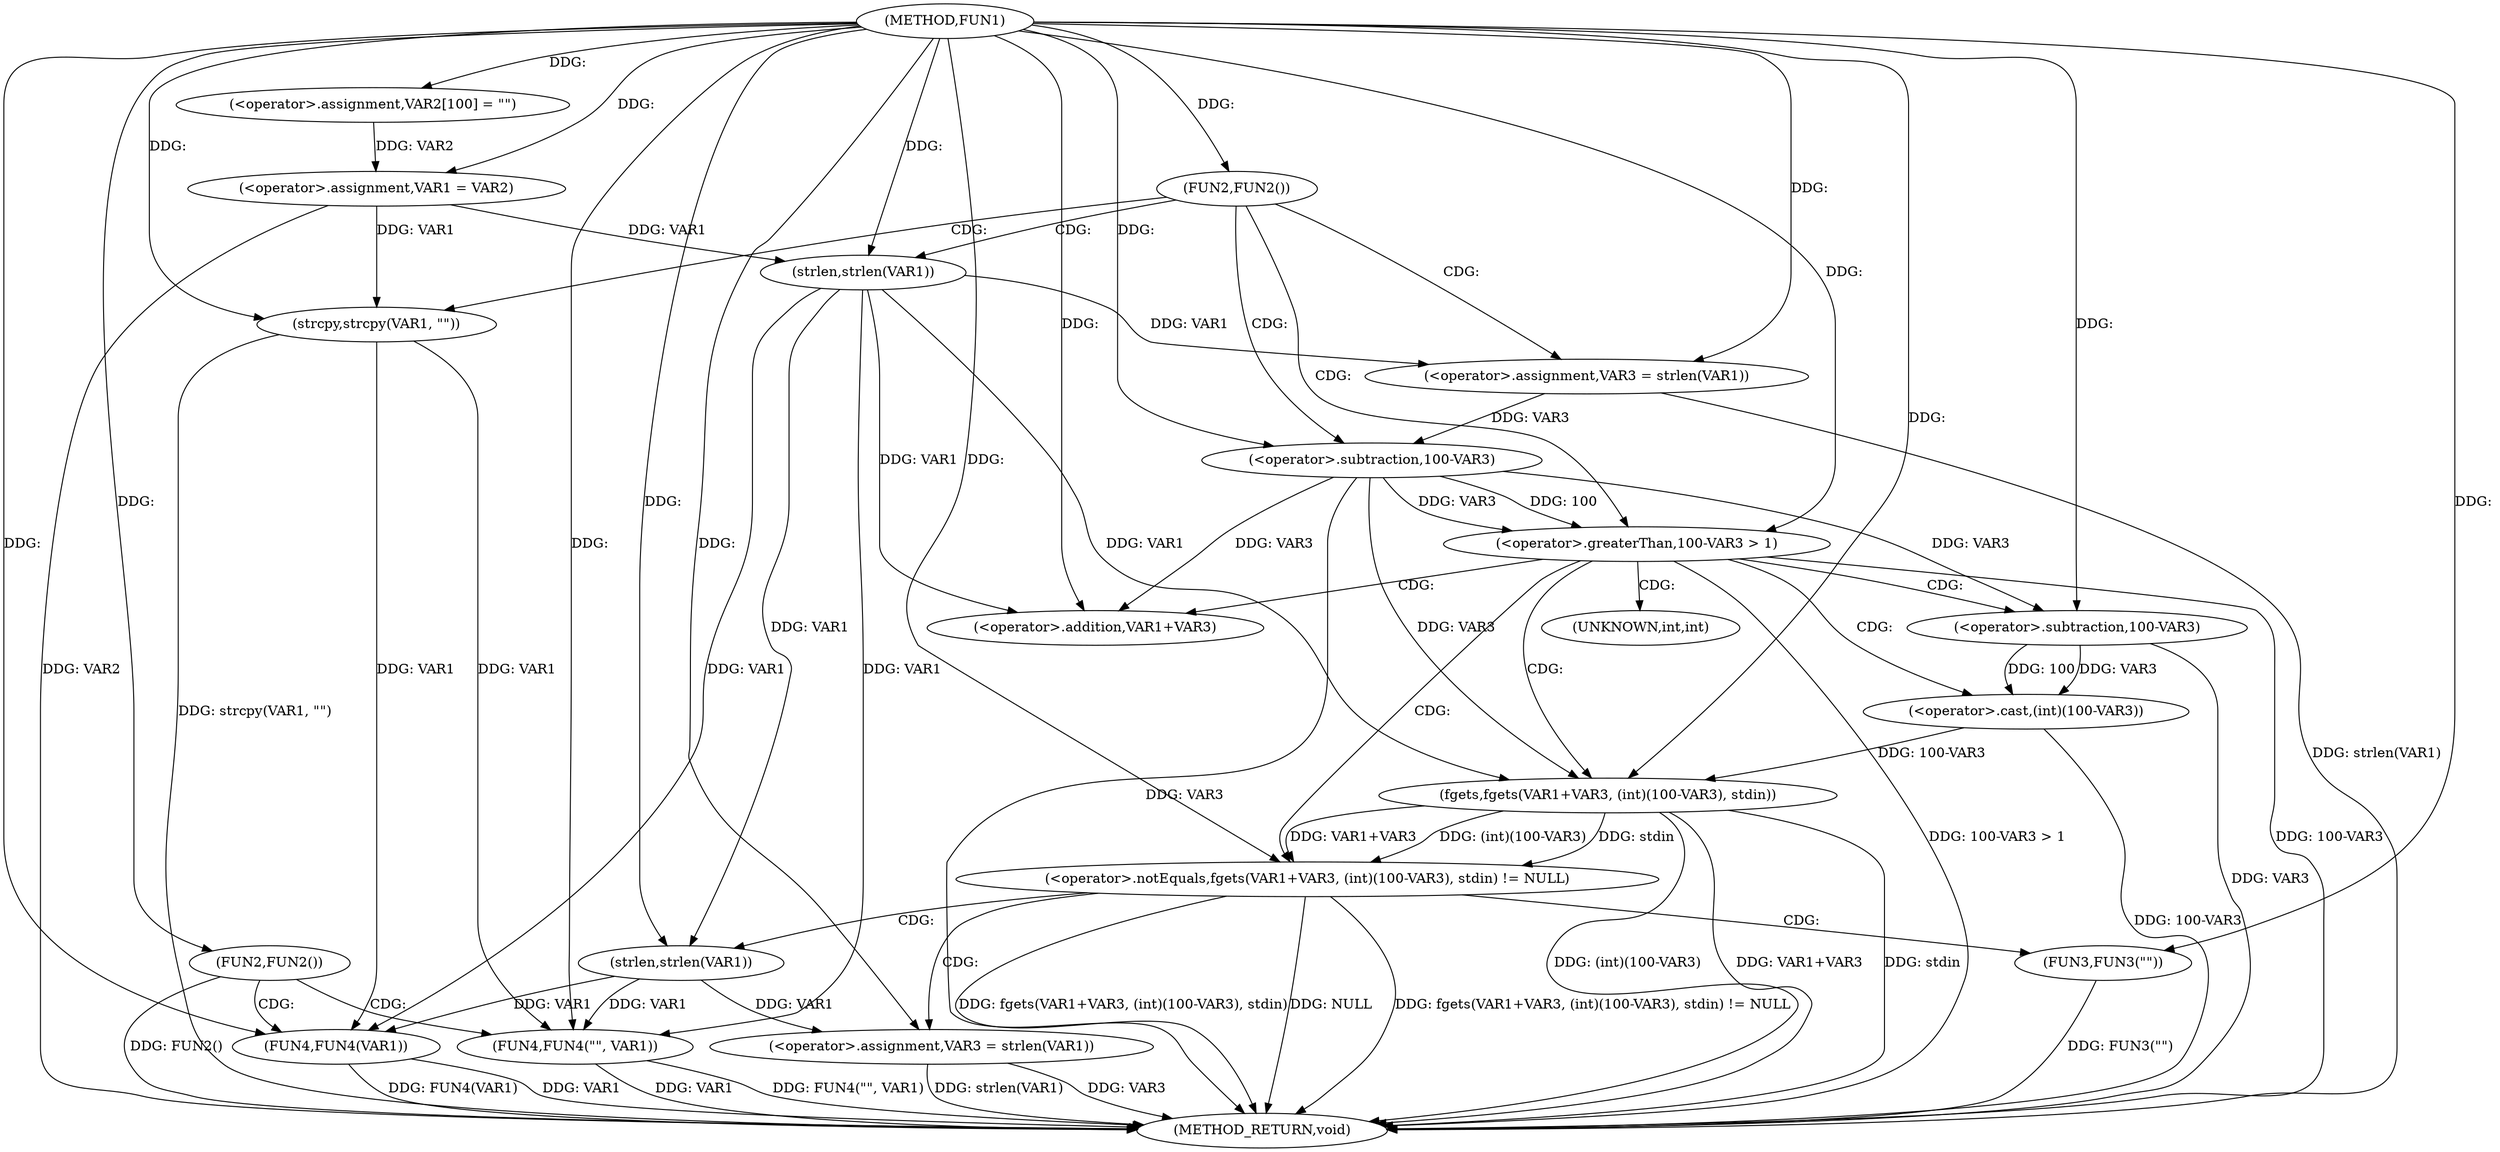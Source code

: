 digraph FUN1 {  
"1000100" [label = "(METHOD,FUN1)" ]
"1000164" [label = "(METHOD_RETURN,void)" ]
"1000104" [label = "(<operator>.assignment,VAR2[100] = \"\")" ]
"1000107" [label = "(<operator>.assignment,VAR1 = VAR2)" ]
"1000111" [label = "(FUN2,FUN2())" ]
"1000115" [label = "(<operator>.assignment,VAR3 = strlen(VAR1))" ]
"1000117" [label = "(strlen,strlen(VAR1))" ]
"1000120" [label = "(<operator>.greaterThan,100-VAR3 > 1)" ]
"1000121" [label = "(<operator>.subtraction,100-VAR3)" ]
"1000127" [label = "(<operator>.notEquals,fgets(VAR1+VAR3, (int)(100-VAR3), stdin) != NULL)" ]
"1000128" [label = "(fgets,fgets(VAR1+VAR3, (int)(100-VAR3), stdin))" ]
"1000129" [label = "(<operator>.addition,VAR1+VAR3)" ]
"1000132" [label = "(<operator>.cast,(int)(100-VAR3))" ]
"1000134" [label = "(<operator>.subtraction,100-VAR3)" ]
"1000140" [label = "(<operator>.assignment,VAR3 = strlen(VAR1))" ]
"1000142" [label = "(strlen,strlen(VAR1))" ]
"1000147" [label = "(FUN3,FUN3(\"\"))" ]
"1000151" [label = "(strcpy,strcpy(VAR1, \"\"))" ]
"1000155" [label = "(FUN2,FUN2())" ]
"1000157" [label = "(FUN4,FUN4(VAR1))" ]
"1000161" [label = "(FUN4,FUN4(\"\", VAR1))" ]
"1000133" [label = "(UNKNOWN,int,int)" ]
  "1000115" -> "1000164"  [ label = "DDG: strlen(VAR1)"] 
  "1000140" -> "1000164"  [ label = "DDG: strlen(VAR1)"] 
  "1000157" -> "1000164"  [ label = "DDG: FUN4(VAR1)"] 
  "1000127" -> "1000164"  [ label = "DDG: fgets(VAR1+VAR3, (int)(100-VAR3), stdin) != NULL"] 
  "1000120" -> "1000164"  [ label = "DDG: 100-VAR3 > 1"] 
  "1000134" -> "1000164"  [ label = "DDG: VAR3"] 
  "1000161" -> "1000164"  [ label = "DDG: VAR1"] 
  "1000151" -> "1000164"  [ label = "DDG: strcpy(VAR1, \"\")"] 
  "1000121" -> "1000164"  [ label = "DDG: VAR3"] 
  "1000128" -> "1000164"  [ label = "DDG: (int)(100-VAR3)"] 
  "1000140" -> "1000164"  [ label = "DDG: VAR3"] 
  "1000128" -> "1000164"  [ label = "DDG: VAR1+VAR3"] 
  "1000155" -> "1000164"  [ label = "DDG: FUN2()"] 
  "1000157" -> "1000164"  [ label = "DDG: VAR1"] 
  "1000132" -> "1000164"  [ label = "DDG: 100-VAR3"] 
  "1000120" -> "1000164"  [ label = "DDG: 100-VAR3"] 
  "1000127" -> "1000164"  [ label = "DDG: fgets(VAR1+VAR3, (int)(100-VAR3), stdin)"] 
  "1000127" -> "1000164"  [ label = "DDG: NULL"] 
  "1000147" -> "1000164"  [ label = "DDG: FUN3(\"\")"] 
  "1000161" -> "1000164"  [ label = "DDG: FUN4(\"\", VAR1)"] 
  "1000128" -> "1000164"  [ label = "DDG: stdin"] 
  "1000107" -> "1000164"  [ label = "DDG: VAR2"] 
  "1000100" -> "1000104"  [ label = "DDG: "] 
  "1000104" -> "1000107"  [ label = "DDG: VAR2"] 
  "1000100" -> "1000107"  [ label = "DDG: "] 
  "1000100" -> "1000111"  [ label = "DDG: "] 
  "1000117" -> "1000115"  [ label = "DDG: VAR1"] 
  "1000100" -> "1000115"  [ label = "DDG: "] 
  "1000107" -> "1000117"  [ label = "DDG: VAR1"] 
  "1000100" -> "1000117"  [ label = "DDG: "] 
  "1000121" -> "1000120"  [ label = "DDG: 100"] 
  "1000121" -> "1000120"  [ label = "DDG: VAR3"] 
  "1000100" -> "1000121"  [ label = "DDG: "] 
  "1000115" -> "1000121"  [ label = "DDG: VAR3"] 
  "1000100" -> "1000120"  [ label = "DDG: "] 
  "1000128" -> "1000127"  [ label = "DDG: VAR1+VAR3"] 
  "1000128" -> "1000127"  [ label = "DDG: (int)(100-VAR3)"] 
  "1000128" -> "1000127"  [ label = "DDG: stdin"] 
  "1000117" -> "1000128"  [ label = "DDG: VAR1"] 
  "1000100" -> "1000128"  [ label = "DDG: "] 
  "1000121" -> "1000128"  [ label = "DDG: VAR3"] 
  "1000117" -> "1000129"  [ label = "DDG: VAR1"] 
  "1000100" -> "1000129"  [ label = "DDG: "] 
  "1000121" -> "1000129"  [ label = "DDG: VAR3"] 
  "1000132" -> "1000128"  [ label = "DDG: 100-VAR3"] 
  "1000134" -> "1000132"  [ label = "DDG: 100"] 
  "1000134" -> "1000132"  [ label = "DDG: VAR3"] 
  "1000100" -> "1000134"  [ label = "DDG: "] 
  "1000121" -> "1000134"  [ label = "DDG: VAR3"] 
  "1000100" -> "1000127"  [ label = "DDG: "] 
  "1000142" -> "1000140"  [ label = "DDG: VAR1"] 
  "1000100" -> "1000140"  [ label = "DDG: "] 
  "1000100" -> "1000142"  [ label = "DDG: "] 
  "1000117" -> "1000142"  [ label = "DDG: VAR1"] 
  "1000100" -> "1000147"  [ label = "DDG: "] 
  "1000107" -> "1000151"  [ label = "DDG: VAR1"] 
  "1000100" -> "1000151"  [ label = "DDG: "] 
  "1000100" -> "1000155"  [ label = "DDG: "] 
  "1000151" -> "1000157"  [ label = "DDG: VAR1"] 
  "1000117" -> "1000157"  [ label = "DDG: VAR1"] 
  "1000142" -> "1000157"  [ label = "DDG: VAR1"] 
  "1000100" -> "1000157"  [ label = "DDG: "] 
  "1000100" -> "1000161"  [ label = "DDG: "] 
  "1000151" -> "1000161"  [ label = "DDG: VAR1"] 
  "1000117" -> "1000161"  [ label = "DDG: VAR1"] 
  "1000142" -> "1000161"  [ label = "DDG: VAR1"] 
  "1000111" -> "1000121"  [ label = "CDG: "] 
  "1000111" -> "1000120"  [ label = "CDG: "] 
  "1000111" -> "1000117"  [ label = "CDG: "] 
  "1000111" -> "1000151"  [ label = "CDG: "] 
  "1000111" -> "1000115"  [ label = "CDG: "] 
  "1000120" -> "1000127"  [ label = "CDG: "] 
  "1000120" -> "1000132"  [ label = "CDG: "] 
  "1000120" -> "1000128"  [ label = "CDG: "] 
  "1000120" -> "1000129"  [ label = "CDG: "] 
  "1000120" -> "1000133"  [ label = "CDG: "] 
  "1000120" -> "1000134"  [ label = "CDG: "] 
  "1000127" -> "1000142"  [ label = "CDG: "] 
  "1000127" -> "1000147"  [ label = "CDG: "] 
  "1000127" -> "1000140"  [ label = "CDG: "] 
  "1000155" -> "1000161"  [ label = "CDG: "] 
  "1000155" -> "1000157"  [ label = "CDG: "] 
}
